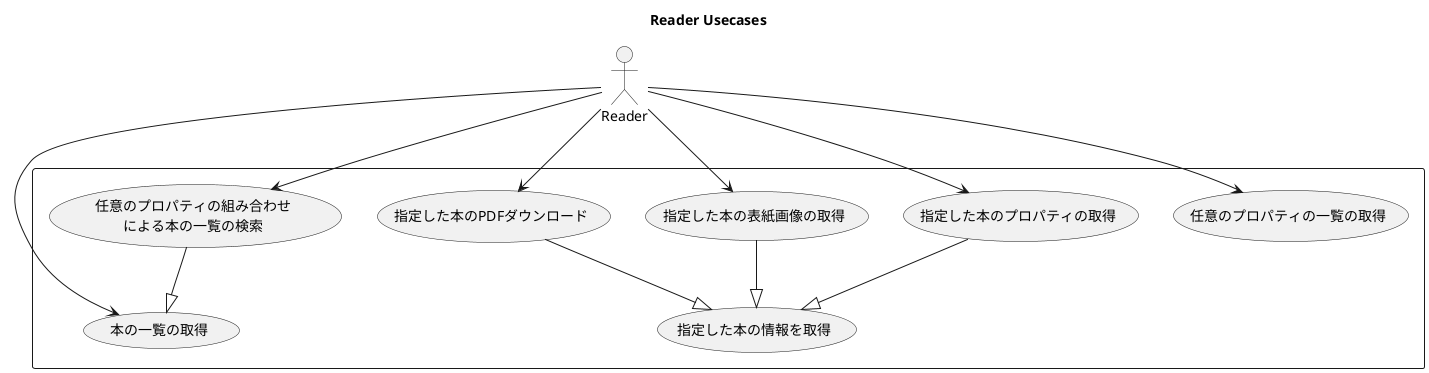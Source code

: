 @startuml
title Reader Usecases

actor Reader as r

rectangle {
   usecase "本の一覧の取得" as u1
   usecase "任意のプロパティの一覧の取得" as u2
   usecase "任意のプロパティの組み合わせ\nによる本の一覧の検索" as u3
   usecase "指定した本のPDFダウンロード" as u4
   usecase "指定した本のプロパティの取得" as u5
   usecase "指定した本の表紙画像の取得" as u6
   usecase "指定した本の情報を取得" as u7

   r --> u1
   r --> u2
   r --> u3
   u3 --|> u1
   r --> u4
   u4 --|> u7
   r --> u5
   u5 --|> u7
   r --> u6
   u6 --|> u7
}
@enduml